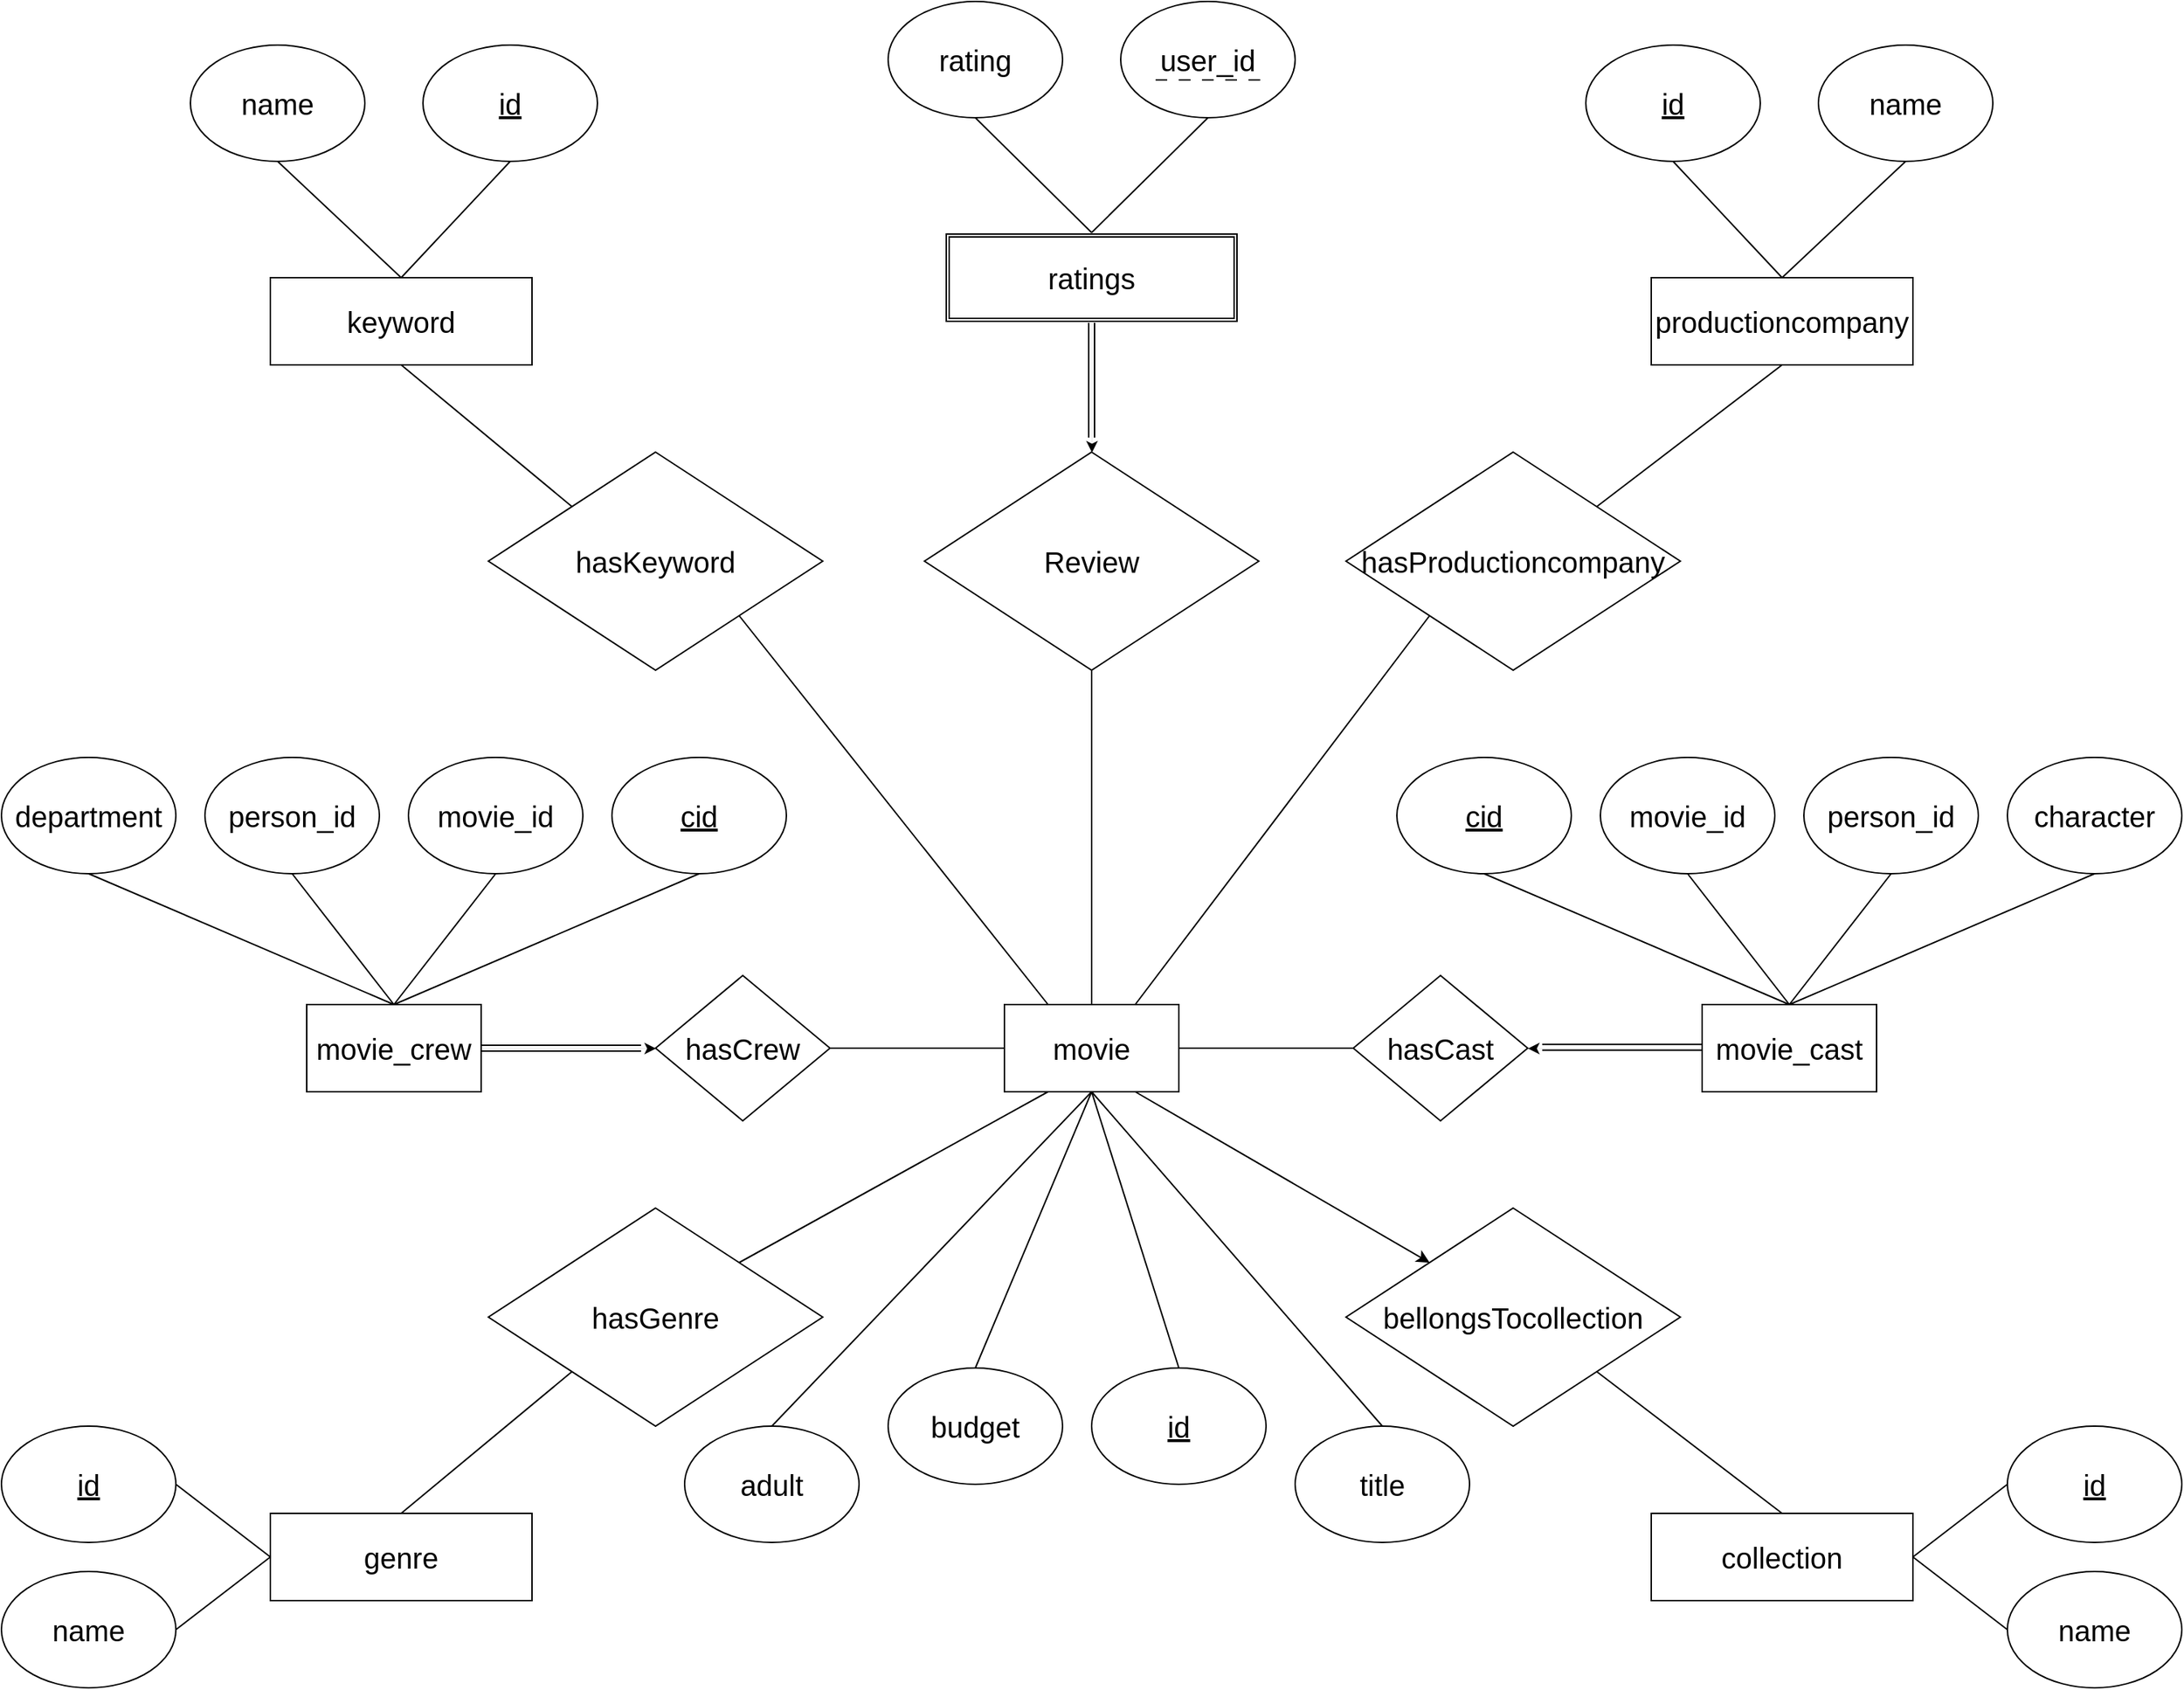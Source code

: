 <mxfile version="24.2.5" type="device">
  <diagram name="Page-1" id="fWnYfipDaCioYMNku1Gn">
    <mxGraphModel dx="-300" dy="1616" grid="1" gridSize="10" guides="1" tooltips="1" connect="1" arrows="1" fold="1" page="0" pageScale="1" pageWidth="850" pageHeight="1100" math="0" shadow="0">
      <root>
        <mxCell id="0" />
        <mxCell id="1" parent="0" />
        <mxCell id="kypGd0WmLNfPFhzGnKB_-1" value="movie" style="rounded=0;whiteSpace=wrap;html=1;fontSize=20;" parent="1" vertex="1">
          <mxGeometry x="3190" y="620" width="120" height="60" as="geometry" />
        </mxCell>
        <mxCell id="kypGd0WmLNfPFhzGnKB_-2" value="adult" style="ellipse;whiteSpace=wrap;html=1;fontSize=20;" parent="1" vertex="1">
          <mxGeometry x="2970" y="910" width="120" height="80" as="geometry" />
        </mxCell>
        <mxCell id="kypGd0WmLNfPFhzGnKB_-3" value="budget" style="ellipse;whiteSpace=wrap;html=1;fontSize=20;" parent="1" vertex="1">
          <mxGeometry x="3110" y="870" width="120" height="80" as="geometry" />
        </mxCell>
        <mxCell id="kypGd0WmLNfPFhzGnKB_-4" value="&lt;u&gt;id&lt;/u&gt;" style="ellipse;whiteSpace=wrap;html=1;fontSize=20;" parent="1" vertex="1">
          <mxGeometry x="3250" y="870" width="120" height="80" as="geometry" />
        </mxCell>
        <mxCell id="kypGd0WmLNfPFhzGnKB_-5" value="title" style="ellipse;whiteSpace=wrap;html=1;fontSize=20;" parent="1" vertex="1">
          <mxGeometry x="3390" y="910" width="120" height="80" as="geometry" />
        </mxCell>
        <mxCell id="kypGd0WmLNfPFhzGnKB_-6" value="" style="endArrow=none;html=1;rounded=0;entryX=0.5;entryY=0;entryDx=0;entryDy=0;" parent="1" target="kypGd0WmLNfPFhzGnKB_-2" edge="1">
          <mxGeometry width="50" height="50" relative="1" as="geometry">
            <mxPoint x="3250" y="680" as="sourcePoint" />
            <mxPoint x="3270" y="620" as="targetPoint" />
          </mxGeometry>
        </mxCell>
        <mxCell id="kypGd0WmLNfPFhzGnKB_-7" value="" style="endArrow=none;html=1;rounded=0;entryX=0.5;entryY=0;entryDx=0;entryDy=0;" parent="1" target="kypGd0WmLNfPFhzGnKB_-3" edge="1">
          <mxGeometry width="50" height="50" relative="1" as="geometry">
            <mxPoint x="3250" y="680" as="sourcePoint" />
            <mxPoint x="3062" y="528" as="targetPoint" />
          </mxGeometry>
        </mxCell>
        <mxCell id="kypGd0WmLNfPFhzGnKB_-8" value="" style="endArrow=none;html=1;rounded=0;entryX=0.5;entryY=0;entryDx=0;entryDy=0;" parent="1" target="kypGd0WmLNfPFhzGnKB_-4" edge="1">
          <mxGeometry width="50" height="50" relative="1" as="geometry">
            <mxPoint x="3250" y="680" as="sourcePoint" />
            <mxPoint x="3300" y="920" as="targetPoint" />
          </mxGeometry>
        </mxCell>
        <mxCell id="kypGd0WmLNfPFhzGnKB_-9" value="" style="endArrow=none;html=1;rounded=0;entryX=0.5;entryY=0;entryDx=0;entryDy=0;exitX=0.5;exitY=1;exitDx=0;exitDy=0;" parent="1" source="kypGd0WmLNfPFhzGnKB_-1" target="kypGd0WmLNfPFhzGnKB_-5" edge="1">
          <mxGeometry width="50" height="50" relative="1" as="geometry">
            <mxPoint x="3270" y="630" as="sourcePoint" />
            <mxPoint x="3200" y="550" as="targetPoint" />
          </mxGeometry>
        </mxCell>
        <mxCell id="kypGd0WmLNfPFhzGnKB_-10" value="hasCast" style="rhombus;whiteSpace=wrap;html=1;fontSize=20;" parent="1" vertex="1">
          <mxGeometry x="3430" y="600" width="120" height="100" as="geometry" />
        </mxCell>
        <mxCell id="kypGd0WmLNfPFhzGnKB_-11" value="hasCrew" style="rhombus;whiteSpace=wrap;html=1;fontSize=20;" parent="1" vertex="1">
          <mxGeometry x="2950" y="600" width="120" height="100" as="geometry" />
        </mxCell>
        <mxCell id="kypGd0WmLNfPFhzGnKB_-12" value="" style="endArrow=none;html=1;rounded=0;exitX=1;exitY=0.5;exitDx=0;exitDy=0;entryX=0;entryY=0.5;entryDx=0;entryDy=0;" parent="1" source="kypGd0WmLNfPFhzGnKB_-11" target="kypGd0WmLNfPFhzGnKB_-1" edge="1">
          <mxGeometry width="50" height="50" relative="1" as="geometry">
            <mxPoint x="3180" y="670" as="sourcePoint" />
            <mxPoint x="3230" y="620" as="targetPoint" />
          </mxGeometry>
        </mxCell>
        <mxCell id="kypGd0WmLNfPFhzGnKB_-13" value="" style="endArrow=none;html=1;rounded=0;entryX=0;entryY=0.5;entryDx=0;entryDy=0;exitX=1;exitY=0.5;exitDx=0;exitDy=0;" parent="1" source="kypGd0WmLNfPFhzGnKB_-1" target="kypGd0WmLNfPFhzGnKB_-10" edge="1">
          <mxGeometry width="50" height="50" relative="1" as="geometry">
            <mxPoint x="3340" y="640" as="sourcePoint" />
            <mxPoint x="3530" y="650" as="targetPoint" />
          </mxGeometry>
        </mxCell>
        <mxCell id="kypGd0WmLNfPFhzGnKB_-15" value="movie_cast" style="rounded=0;whiteSpace=wrap;html=1;fontSize=20;" parent="1" vertex="1">
          <mxGeometry x="3670" y="620" width="120" height="60" as="geometry" />
        </mxCell>
        <mxCell id="kypGd0WmLNfPFhzGnKB_-16" value="&lt;div&gt;movie_crew&lt;/div&gt;" style="rounded=0;whiteSpace=wrap;html=1;fontSize=20;" parent="1" vertex="1">
          <mxGeometry x="2710" y="620" width="120" height="60" as="geometry" />
        </mxCell>
        <mxCell id="kypGd0WmLNfPFhzGnKB_-18" value="&lt;u&gt;cid&lt;/u&gt;" style="ellipse;whiteSpace=wrap;html=1;fontSize=20;" parent="1" vertex="1">
          <mxGeometry x="3460" y="450" width="120" height="80" as="geometry" />
        </mxCell>
        <mxCell id="kypGd0WmLNfPFhzGnKB_-19" value="movie_id" style="ellipse;whiteSpace=wrap;html=1;fontSize=20;" parent="1" vertex="1">
          <mxGeometry x="3600" y="450" width="120" height="80" as="geometry" />
        </mxCell>
        <mxCell id="kypGd0WmLNfPFhzGnKB_-20" value="person_id" style="ellipse;whiteSpace=wrap;html=1;fontSize=20;" parent="1" vertex="1">
          <mxGeometry x="3740" y="450" width="120" height="80" as="geometry" />
        </mxCell>
        <mxCell id="kypGd0WmLNfPFhzGnKB_-21" value="person_id" style="ellipse;whiteSpace=wrap;html=1;fontSize=20;" parent="1" vertex="1">
          <mxGeometry x="2640" y="450" width="120" height="80" as="geometry" />
        </mxCell>
        <mxCell id="kypGd0WmLNfPFhzGnKB_-22" value="movie_id" style="ellipse;whiteSpace=wrap;html=1;fontSize=20;" parent="1" vertex="1">
          <mxGeometry x="2780" y="450" width="120" height="80" as="geometry" />
        </mxCell>
        <mxCell id="kypGd0WmLNfPFhzGnKB_-23" value="&lt;u&gt;cid&lt;/u&gt;" style="ellipse;whiteSpace=wrap;html=1;fontSize=20;" parent="1" vertex="1">
          <mxGeometry x="2920" y="450" width="120" height="80" as="geometry" />
        </mxCell>
        <mxCell id="kypGd0WmLNfPFhzGnKB_-24" value="character" style="ellipse;whiteSpace=wrap;html=1;fontSize=20;" parent="1" vertex="1">
          <mxGeometry x="3880" y="450" width="120" height="80" as="geometry" />
        </mxCell>
        <mxCell id="kypGd0WmLNfPFhzGnKB_-25" value="department" style="ellipse;whiteSpace=wrap;html=1;fontSize=20;" parent="1" vertex="1">
          <mxGeometry x="2500" y="450" width="120" height="80" as="geometry" />
        </mxCell>
        <mxCell id="kypGd0WmLNfPFhzGnKB_-26" value="" style="endArrow=none;html=1;rounded=0;entryX=0.5;entryY=1;entryDx=0;entryDy=0;exitX=0.5;exitY=0;exitDx=0;exitDy=0;" parent="1" source="kypGd0WmLNfPFhzGnKB_-16" target="kypGd0WmLNfPFhzGnKB_-23" edge="1">
          <mxGeometry width="50" height="50" relative="1" as="geometry">
            <mxPoint x="2910" y="630" as="sourcePoint" />
            <mxPoint x="2960" y="580" as="targetPoint" />
          </mxGeometry>
        </mxCell>
        <mxCell id="kypGd0WmLNfPFhzGnKB_-28" value="" style="endArrow=none;html=1;rounded=0;entryX=0.5;entryY=1;entryDx=0;entryDy=0;exitX=0.5;exitY=0;exitDx=0;exitDy=0;" parent="1" source="kypGd0WmLNfPFhzGnKB_-16" target="kypGd0WmLNfPFhzGnKB_-21" edge="1">
          <mxGeometry width="50" height="50" relative="1" as="geometry">
            <mxPoint x="2910" y="630" as="sourcePoint" />
            <mxPoint x="2960" y="580" as="targetPoint" />
          </mxGeometry>
        </mxCell>
        <mxCell id="kypGd0WmLNfPFhzGnKB_-29" value="" style="endArrow=none;html=1;rounded=0;entryX=0.5;entryY=1;entryDx=0;entryDy=0;exitX=0.5;exitY=0;exitDx=0;exitDy=0;" parent="1" source="kypGd0WmLNfPFhzGnKB_-16" target="kypGd0WmLNfPFhzGnKB_-22" edge="1">
          <mxGeometry width="50" height="50" relative="1" as="geometry">
            <mxPoint x="2790" y="640" as="sourcePoint" />
            <mxPoint x="2880" y="550" as="targetPoint" />
          </mxGeometry>
        </mxCell>
        <mxCell id="kypGd0WmLNfPFhzGnKB_-31" value="" style="endArrow=none;html=1;rounded=0;entryX=0.5;entryY=1;entryDx=0;entryDy=0;exitX=0.5;exitY=0;exitDx=0;exitDy=0;" parent="1" source="kypGd0WmLNfPFhzGnKB_-15" target="kypGd0WmLNfPFhzGnKB_-20" edge="1">
          <mxGeometry width="50" height="50" relative="1" as="geometry">
            <mxPoint x="3730" y="620" as="sourcePoint" />
            <mxPoint x="4070" y="540" as="targetPoint" />
          </mxGeometry>
        </mxCell>
        <mxCell id="kypGd0WmLNfPFhzGnKB_-32" value="" style="endArrow=none;html=1;rounded=0;entryX=0.5;entryY=1;entryDx=0;entryDy=0;exitX=0.5;exitY=0;exitDx=0;exitDy=0;" parent="1" source="kypGd0WmLNfPFhzGnKB_-15" target="kypGd0WmLNfPFhzGnKB_-19" edge="1">
          <mxGeometry width="50" height="50" relative="1" as="geometry">
            <mxPoint x="3740" y="630" as="sourcePoint" />
            <mxPoint x="3930" y="540" as="targetPoint" />
          </mxGeometry>
        </mxCell>
        <mxCell id="kypGd0WmLNfPFhzGnKB_-33" value="" style="endArrow=none;html=1;rounded=0;entryX=0.5;entryY=1;entryDx=0;entryDy=0;exitX=0.5;exitY=0;exitDx=0;exitDy=0;" parent="1" source="kypGd0WmLNfPFhzGnKB_-15" target="kypGd0WmLNfPFhzGnKB_-18" edge="1">
          <mxGeometry width="50" height="50" relative="1" as="geometry">
            <mxPoint x="3750" y="640" as="sourcePoint" />
            <mxPoint x="3940" y="550" as="targetPoint" />
          </mxGeometry>
        </mxCell>
        <mxCell id="kypGd0WmLNfPFhzGnKB_-34" value="collection" style="rounded=0;whiteSpace=wrap;html=1;fontSize=20;" parent="1" vertex="1">
          <mxGeometry x="3635" y="970" width="180" height="60" as="geometry" />
        </mxCell>
        <mxCell id="kypGd0WmLNfPFhzGnKB_-35" value="name" style="ellipse;whiteSpace=wrap;html=1;fontSize=20;" parent="1" vertex="1">
          <mxGeometry x="3880" y="1010" width="120" height="80" as="geometry" />
        </mxCell>
        <mxCell id="kypGd0WmLNfPFhzGnKB_-36" value="&lt;u&gt;id&lt;/u&gt;" style="ellipse;whiteSpace=wrap;html=1;fontSize=20;" parent="1" vertex="1">
          <mxGeometry x="3880" y="910" width="120" height="80" as="geometry" />
        </mxCell>
        <mxCell id="kypGd0WmLNfPFhzGnKB_-37" value="" style="endArrow=none;html=1;rounded=0;entryX=0;entryY=0.5;entryDx=0;entryDy=0;exitX=1;exitY=0.5;exitDx=0;exitDy=0;" parent="1" source="kypGd0WmLNfPFhzGnKB_-34" target="kypGd0WmLNfPFhzGnKB_-36" edge="1">
          <mxGeometry width="50" height="50" relative="1" as="geometry">
            <mxPoint x="4205" y="1080" as="sourcePoint" />
            <mxPoint x="4295" y="1000" as="targetPoint" />
          </mxGeometry>
        </mxCell>
        <mxCell id="kypGd0WmLNfPFhzGnKB_-38" value="" style="endArrow=none;html=1;rounded=0;entryX=0;entryY=0.5;entryDx=0;entryDy=0;exitX=1;exitY=0.5;exitDx=0;exitDy=0;" parent="1" source="kypGd0WmLNfPFhzGnKB_-34" target="kypGd0WmLNfPFhzGnKB_-35" edge="1">
          <mxGeometry width="50" height="50" relative="1" as="geometry">
            <mxPoint x="4205" y="1080" as="sourcePoint" />
            <mxPoint x="4305" y="1010" as="targetPoint" />
          </mxGeometry>
        </mxCell>
        <mxCell id="kypGd0WmLNfPFhzGnKB_-44" value="bellongsTocollection" style="rhombus;whiteSpace=wrap;html=1;fontSize=20;" parent="1" vertex="1">
          <mxGeometry x="3425" y="760" width="230" height="150" as="geometry" />
        </mxCell>
        <mxCell id="kypGd0WmLNfPFhzGnKB_-45" value="" style="endArrow=none;html=1;rounded=0;entryX=0.5;entryY=0;entryDx=0;entryDy=0;exitX=1;exitY=1;exitDx=0;exitDy=0;" parent="1" source="kypGd0WmLNfPFhzGnKB_-44" target="kypGd0WmLNfPFhzGnKB_-34" edge="1">
          <mxGeometry width="50" height="50" relative="1" as="geometry">
            <mxPoint x="3500" y="990" as="sourcePoint" />
            <mxPoint x="4120" y="1050" as="targetPoint" />
          </mxGeometry>
        </mxCell>
        <mxCell id="kypGd0WmLNfPFhzGnKB_-47" value="" style="endArrow=classic;html=1;rounded=0;exitX=0.75;exitY=1;exitDx=0;exitDy=0;entryX=0;entryY=0;entryDx=0;entryDy=0;" parent="1" source="kypGd0WmLNfPFhzGnKB_-1" target="kypGd0WmLNfPFhzGnKB_-44" edge="1">
          <mxGeometry width="50" height="50" relative="1" as="geometry">
            <mxPoint x="3910" y="840" as="sourcePoint" />
            <mxPoint x="3560" y="860" as="targetPoint" />
          </mxGeometry>
        </mxCell>
        <mxCell id="kypGd0WmLNfPFhzGnKB_-48" value="genre" style="rounded=0;whiteSpace=wrap;html=1;fontSize=20;flipH=1;flipV=1;" parent="1" vertex="1">
          <mxGeometry x="2685" y="970" width="180" height="60" as="geometry" />
        </mxCell>
        <mxCell id="kypGd0WmLNfPFhzGnKB_-49" value="name" style="ellipse;whiteSpace=wrap;html=1;fontSize=20;flipH=1;flipV=1;" parent="1" vertex="1">
          <mxGeometry x="2500" y="1010" width="120" height="80" as="geometry" />
        </mxCell>
        <mxCell id="kypGd0WmLNfPFhzGnKB_-50" value="&lt;u&gt;id&lt;/u&gt;" style="ellipse;whiteSpace=wrap;html=1;fontSize=20;flipH=1;flipV=1;" parent="1" vertex="1">
          <mxGeometry x="2500" y="910" width="120" height="80" as="geometry" />
        </mxCell>
        <mxCell id="kypGd0WmLNfPFhzGnKB_-51" value="" style="endArrow=none;html=1;rounded=0;entryX=1;entryY=0.5;entryDx=0;entryDy=0;exitX=0;exitY=0.5;exitDx=0;exitDy=0;" parent="1" source="kypGd0WmLNfPFhzGnKB_-48" target="kypGd0WmLNfPFhzGnKB_-50" edge="1">
          <mxGeometry width="50" height="50" relative="1" as="geometry">
            <mxPoint x="2765" y="910" as="sourcePoint" />
            <mxPoint x="2855" y="990" as="targetPoint" />
          </mxGeometry>
        </mxCell>
        <mxCell id="kypGd0WmLNfPFhzGnKB_-52" value="" style="endArrow=none;html=1;rounded=0;entryX=1;entryY=0.5;entryDx=0;entryDy=0;exitX=0;exitY=0.5;exitDx=0;exitDy=0;" parent="1" source="kypGd0WmLNfPFhzGnKB_-48" target="kypGd0WmLNfPFhzGnKB_-49" edge="1">
          <mxGeometry width="50" height="50" relative="1" as="geometry">
            <mxPoint x="2765" y="1030" as="sourcePoint" />
            <mxPoint x="2865" y="1100" as="targetPoint" />
          </mxGeometry>
        </mxCell>
        <mxCell id="kypGd0WmLNfPFhzGnKB_-61" value="" style="endArrow=none;html=1;rounded=0;entryX=0.25;entryY=1;entryDx=0;entryDy=0;exitX=1;exitY=0;exitDx=0;exitDy=0;" parent="1" source="kypGd0WmLNfPFhzGnKB_-105" target="kypGd0WmLNfPFhzGnKB_-1" edge="1">
          <mxGeometry width="50" height="50" relative="1" as="geometry">
            <mxPoint x="3070" y="820" as="sourcePoint" />
            <mxPoint x="3090" y="850" as="targetPoint" />
          </mxGeometry>
        </mxCell>
        <mxCell id="kypGd0WmLNfPFhzGnKB_-91" value="" style="endArrow=none;html=1;rounded=0;entryX=1;entryY=1;entryDx=0;entryDy=0;exitX=0.25;exitY=0;exitDx=0;exitDy=0;" parent="1" source="kypGd0WmLNfPFhzGnKB_-1" target="kypGd0WmLNfPFhzGnKB_-147" edge="1">
          <mxGeometry width="50" height="50" relative="1" as="geometry">
            <mxPoint x="3060" y="350" as="sourcePoint" />
            <mxPoint x="3140" y="365" as="targetPoint" />
          </mxGeometry>
        </mxCell>
        <mxCell id="kypGd0WmLNfPFhzGnKB_-105" value="hasGenre" style="rhombus;whiteSpace=wrap;html=1;fontSize=20;" parent="1" vertex="1">
          <mxGeometry x="2835" y="760" width="230" height="150" as="geometry" />
        </mxCell>
        <mxCell id="kypGd0WmLNfPFhzGnKB_-179" value="rating" style="ellipse;whiteSpace=wrap;html=1;fontSize=20;flipH=1;flipV=1;" parent="1" vertex="1">
          <mxGeometry x="3110" y="-70" width="120" height="80" as="geometry" />
        </mxCell>
        <mxCell id="kypGd0WmLNfPFhzGnKB_-182" value="" style="endArrow=none;html=1;rounded=0;entryX=0.5;entryY=1;entryDx=0;entryDy=0;exitX=0.5;exitY=0;exitDx=0;exitDy=0;" parent="1" source="gU6FFrFlSQDx7aGuGjih-10" target="kypGd0WmLNfPFhzGnKB_-179" edge="1">
          <mxGeometry width="50" height="50" relative="1" as="geometry">
            <mxPoint x="3250" y="90" as="sourcePoint" />
            <mxPoint x="3190" y="20" as="targetPoint" />
          </mxGeometry>
        </mxCell>
        <mxCell id="kypGd0WmLNfPFhzGnKB_-183" value="user_id" style="ellipse;whiteSpace=wrap;html=1;fontSize=20;flipH=1;flipV=1;" parent="1" vertex="1">
          <mxGeometry x="3270" y="-70" width="120" height="80" as="geometry" />
        </mxCell>
        <mxCell id="kypGd0WmLNfPFhzGnKB_-184" value="" style="endArrow=none;html=1;rounded=0;entryX=0.5;entryY=1;entryDx=0;entryDy=0;exitX=0.5;exitY=0;exitDx=0;exitDy=0;" parent="1" source="gU6FFrFlSQDx7aGuGjih-10" target="kypGd0WmLNfPFhzGnKB_-183" edge="1">
          <mxGeometry width="50" height="50" relative="1" as="geometry">
            <mxPoint x="3250" y="90" as="sourcePoint" />
            <mxPoint x="3330" y="20" as="targetPoint" />
          </mxGeometry>
        </mxCell>
        <mxCell id="kypGd0WmLNfPFhzGnKB_-128" value="productioncompany" style="rounded=0;whiteSpace=wrap;html=1;fontSize=20;" parent="1" vertex="1">
          <mxGeometry x="3635" y="120" width="180" height="60" as="geometry" />
        </mxCell>
        <mxCell id="kypGd0WmLNfPFhzGnKB_-129" value="&lt;u&gt;id&lt;/u&gt;" style="ellipse;whiteSpace=wrap;html=1;fontSize=20;" parent="1" vertex="1">
          <mxGeometry x="3590" y="-40" width="120" height="80" as="geometry" />
        </mxCell>
        <mxCell id="kypGd0WmLNfPFhzGnKB_-130" value="name" style="ellipse;whiteSpace=wrap;html=1;fontSize=20;" parent="1" vertex="1">
          <mxGeometry x="3750" y="-40" width="120" height="80" as="geometry" />
        </mxCell>
        <mxCell id="kypGd0WmLNfPFhzGnKB_-137" value="hasProductioncompany" style="rhombus;whiteSpace=wrap;html=1;fontSize=20;" parent="1" vertex="1">
          <mxGeometry x="3425" y="240" width="230" height="150" as="geometry" />
        </mxCell>
        <mxCell id="kypGd0WmLNfPFhzGnKB_-138" value="" style="endArrow=none;html=1;rounded=0;entryX=0.5;entryY=1;entryDx=0;entryDy=0;exitX=1;exitY=0;exitDx=0;exitDy=0;" parent="1" source="kypGd0WmLNfPFhzGnKB_-137" target="kypGd0WmLNfPFhzGnKB_-128" edge="1">
          <mxGeometry width="50" height="50" relative="1" as="geometry">
            <mxPoint x="3495" y="160" as="sourcePoint" />
            <mxPoint x="4115" y="100" as="targetPoint" />
          </mxGeometry>
        </mxCell>
        <mxCell id="kypGd0WmLNfPFhzGnKB_-139" value="keyword" style="rounded=0;whiteSpace=wrap;html=1;fontSize=20;flipH=1;flipV=1;" parent="1" vertex="1">
          <mxGeometry x="2685" y="120" width="180" height="60" as="geometry" />
        </mxCell>
        <mxCell id="kypGd0WmLNfPFhzGnKB_-140" value="&lt;u&gt;id&lt;/u&gt;" style="ellipse;whiteSpace=wrap;html=1;fontSize=20;flipH=1;flipV=1;" parent="1" vertex="1">
          <mxGeometry x="2790" y="-40" width="120" height="80" as="geometry" />
        </mxCell>
        <mxCell id="kypGd0WmLNfPFhzGnKB_-141" value="name" style="ellipse;whiteSpace=wrap;html=1;fontSize=20;flipH=1;flipV=1;" parent="1" vertex="1">
          <mxGeometry x="2630" y="-40" width="120" height="80" as="geometry" />
        </mxCell>
        <mxCell id="kypGd0WmLNfPFhzGnKB_-147" value="hasKeyword" style="rhombus;whiteSpace=wrap;html=1;fontSize=20;" parent="1" vertex="1">
          <mxGeometry x="2835" y="240" width="230" height="150" as="geometry" />
        </mxCell>
        <mxCell id="kypGd0WmLNfPFhzGnKB_-190" value="Review" style="rhombus;whiteSpace=wrap;html=1;fontSize=20;" parent="1" vertex="1">
          <mxGeometry x="3135" y="240" width="230" height="150" as="geometry" />
        </mxCell>
        <mxCell id="kypGd0WmLNfPFhzGnKB_-193" value="" style="endArrow=none;html=1;rounded=0;entryX=0.5;entryY=1;entryDx=0;entryDy=0;exitX=0.5;exitY=0;exitDx=0;exitDy=0;" parent="1" source="kypGd0WmLNfPFhzGnKB_-16" target="kypGd0WmLNfPFhzGnKB_-25" edge="1">
          <mxGeometry width="50" height="50" relative="1" as="geometry">
            <mxPoint x="2770" y="620" as="sourcePoint" />
            <mxPoint x="2560" y="530" as="targetPoint" />
          </mxGeometry>
        </mxCell>
        <mxCell id="kypGd0WmLNfPFhzGnKB_-195" value="" style="endArrow=none;html=1;rounded=0;exitX=0.5;exitY=0;exitDx=0;exitDy=0;entryX=0.5;entryY=1;entryDx=0;entryDy=0;" parent="1" source="kypGd0WmLNfPFhzGnKB_-15" target="kypGd0WmLNfPFhzGnKB_-24" edge="1">
          <mxGeometry width="50" height="50" relative="1" as="geometry">
            <mxPoint x="3780" y="590" as="sourcePoint" />
            <mxPoint x="3940" y="550" as="targetPoint" />
          </mxGeometry>
        </mxCell>
        <mxCell id="kypGd0WmLNfPFhzGnKB_-204" value="" style="endArrow=none;html=1;rounded=0;entryX=0.5;entryY=1;entryDx=0;entryDy=0;exitX=0;exitY=0;exitDx=0;exitDy=0;" parent="1" source="kypGd0WmLNfPFhzGnKB_-147" target="kypGd0WmLNfPFhzGnKB_-139" edge="1">
          <mxGeometry width="50" height="50" relative="1" as="geometry">
            <mxPoint x="2890.0" y="278.0" as="sourcePoint" />
            <mxPoint x="2818.0" y="140.0" as="targetPoint" />
          </mxGeometry>
        </mxCell>
        <mxCell id="kypGd0WmLNfPFhzGnKB_-211" value="" style="endArrow=none;html=1;rounded=0;entryX=0;entryY=1;entryDx=0;entryDy=0;exitX=0.5;exitY=0;exitDx=0;exitDy=0;" parent="1" source="kypGd0WmLNfPFhzGnKB_-48" target="kypGd0WmLNfPFhzGnKB_-105" edge="1">
          <mxGeometry width="50" height="50" relative="1" as="geometry">
            <mxPoint x="2820" y="1008" as="sourcePoint" />
            <mxPoint x="2892" y="870" as="targetPoint" />
          </mxGeometry>
        </mxCell>
        <mxCell id="kypGd0WmLNfPFhzGnKB_-223" value="" style="endArrow=none;html=1;rounded=0;entryX=0.5;entryY=0;entryDx=0;entryDy=0;exitX=0.5;exitY=1;exitDx=0;exitDy=0;" parent="1" source="kypGd0WmLNfPFhzGnKB_-190" target="kypGd0WmLNfPFhzGnKB_-1" edge="1">
          <mxGeometry width="50" height="50" relative="1" as="geometry">
            <mxPoint x="3260" y="250" as="sourcePoint" />
            <mxPoint x="3260" y="160" as="targetPoint" />
          </mxGeometry>
        </mxCell>
        <mxCell id="gU6FFrFlSQDx7aGuGjih-2" value="" style="endArrow=none;html=1;rounded=0;entryX=0;entryY=1;entryDx=0;entryDy=0;exitX=0.75;exitY=0;exitDx=0;exitDy=0;" edge="1" parent="1" source="kypGd0WmLNfPFhzGnKB_-1" target="kypGd0WmLNfPFhzGnKB_-137">
          <mxGeometry width="50" height="50" relative="1" as="geometry">
            <mxPoint x="3270" y="620" as="sourcePoint" />
            <mxPoint x="3482" y="353" as="targetPoint" />
          </mxGeometry>
        </mxCell>
        <mxCell id="gU6FFrFlSQDx7aGuGjih-10" value="ratings" style="shape=ext;double=1;rounded=0;whiteSpace=wrap;html=1;strokeWidth=1;perimeterSpacing=1;arcSize=15;fontSize=20;" vertex="1" parent="1">
          <mxGeometry x="3150" y="90" width="200" height="60" as="geometry" />
        </mxCell>
        <mxCell id="gU6FFrFlSQDx7aGuGjih-17" value="" style="shape=link;html=1;rounded=0;fontSize=12;startSize=8;endSize=8;curved=1;exitX=1;exitY=0.5;exitDx=0;exitDy=0;" edge="1" parent="1" source="kypGd0WmLNfPFhzGnKB_-16">
          <mxGeometry width="100" relative="1" as="geometry">
            <mxPoint x="3000" y="760" as="sourcePoint" />
            <mxPoint x="2940" y="650" as="targetPoint" />
          </mxGeometry>
        </mxCell>
        <mxCell id="gU6FFrFlSQDx7aGuGjih-18" value="" style="endArrow=classic;html=1;rounded=0;fontSize=12;startSize=8;endSize=8;curved=1;entryX=0;entryY=0.5;entryDx=0;entryDy=0;exitX=1;exitY=0.5;exitDx=0;exitDy=0;strokeWidth=0;" edge="1" parent="1" source="kypGd0WmLNfPFhzGnKB_-16" target="kypGd0WmLNfPFhzGnKB_-11">
          <mxGeometry width="50" height="50" relative="1" as="geometry">
            <mxPoint x="3030" y="790" as="sourcePoint" />
            <mxPoint x="3080" y="740" as="targetPoint" />
          </mxGeometry>
        </mxCell>
        <mxCell id="gU6FFrFlSQDx7aGuGjih-19" value="" style="shape=link;html=1;rounded=0;fontSize=12;startSize=8;endSize=8;curved=1;exitX=1;exitY=0.5;exitDx=0;exitDy=0;" edge="1" parent="1">
          <mxGeometry width="100" relative="1" as="geometry">
            <mxPoint x="3670" y="649.409" as="sourcePoint" />
            <mxPoint x="3560" y="649.409" as="targetPoint" />
          </mxGeometry>
        </mxCell>
        <mxCell id="gU6FFrFlSQDx7aGuGjih-20" value="" style="endArrow=classic;html=1;rounded=0;fontSize=12;startSize=8;endSize=8;curved=1;exitX=0;exitY=0.5;exitDx=0;exitDy=0;strokeWidth=0;entryX=1;entryY=0.5;entryDx=0;entryDy=0;" edge="1" parent="1" source="kypGd0WmLNfPFhzGnKB_-15" target="kypGd0WmLNfPFhzGnKB_-10">
          <mxGeometry width="50" height="50" relative="1" as="geometry">
            <mxPoint x="3670" y="649.409" as="sourcePoint" />
            <mxPoint x="3560" y="630" as="targetPoint" />
          </mxGeometry>
        </mxCell>
        <mxCell id="gU6FFrFlSQDx7aGuGjih-21" value="" style="shape=link;html=1;rounded=0;fontSize=12;startSize=8;endSize=8;curved=1;entryX=0.5;entryY=1;entryDx=0;entryDy=0;" edge="1" parent="1" target="gU6FFrFlSQDx7aGuGjih-10">
          <mxGeometry width="100" relative="1" as="geometry">
            <mxPoint x="3250" y="230" as="sourcePoint" />
            <mxPoint x="3245" y="190" as="targetPoint" />
          </mxGeometry>
        </mxCell>
        <mxCell id="gU6FFrFlSQDx7aGuGjih-22" value="" style="endArrow=classic;html=1;rounded=0;fontSize=12;startSize=8;endSize=8;curved=1;entryX=0.5;entryY=0;entryDx=0;entryDy=0;exitX=0.5;exitY=1;exitDx=0;exitDy=0;strokeWidth=0;" edge="1" parent="1" source="gU6FFrFlSQDx7aGuGjih-10" target="kypGd0WmLNfPFhzGnKB_-190">
          <mxGeometry width="50" height="50" relative="1" as="geometry">
            <mxPoint x="3080" y="190" as="sourcePoint" />
            <mxPoint x="3200" y="190" as="targetPoint" />
          </mxGeometry>
        </mxCell>
        <mxCell id="gU6FFrFlSQDx7aGuGjih-23" value="" style="endArrow=none;html=1;rounded=0;fontSize=12;startSize=8;endSize=8;curved=1;dashed=1;dashPattern=8 8;" edge="1" parent="1">
          <mxGeometry width="50" height="50" relative="1" as="geometry">
            <mxPoint x="3294" y="-16" as="sourcePoint" />
            <mxPoint x="3370" y="-16" as="targetPoint" />
          </mxGeometry>
        </mxCell>
        <mxCell id="gU6FFrFlSQDx7aGuGjih-25" value="" style="endArrow=none;html=1;rounded=0;entryX=0.5;entryY=1;entryDx=0;entryDy=0;exitX=0.5;exitY=0;exitDx=0;exitDy=0;" edge="1" parent="1" source="kypGd0WmLNfPFhzGnKB_-128" target="kypGd0WmLNfPFhzGnKB_-129">
          <mxGeometry width="50" height="50" relative="1" as="geometry">
            <mxPoint x="3730" y="119" as="sourcePoint" />
            <mxPoint x="3650" y="40" as="targetPoint" />
          </mxGeometry>
        </mxCell>
        <mxCell id="gU6FFrFlSQDx7aGuGjih-26" value="" style="endArrow=none;html=1;rounded=0;entryX=0.5;entryY=1;entryDx=0;entryDy=0;exitX=0.5;exitY=0;exitDx=0;exitDy=0;" edge="1" parent="1" source="kypGd0WmLNfPFhzGnKB_-128" target="kypGd0WmLNfPFhzGnKB_-130">
          <mxGeometry width="50" height="50" relative="1" as="geometry">
            <mxPoint x="3730" y="119" as="sourcePoint" />
            <mxPoint x="3810" y="40" as="targetPoint" />
          </mxGeometry>
        </mxCell>
        <mxCell id="gU6FFrFlSQDx7aGuGjih-39" value="" style="endArrow=none;html=1;rounded=0;entryX=0.5;entryY=1;entryDx=0;entryDy=0;exitX=0.5;exitY=0;exitDx=0;exitDy=0;" edge="1" parent="1" source="kypGd0WmLNfPFhzGnKB_-139" target="kypGd0WmLNfPFhzGnKB_-141">
          <mxGeometry width="50" height="50" relative="1" as="geometry">
            <mxPoint x="2770" y="120" as="sourcePoint" />
            <mxPoint x="2695" y="40" as="targetPoint" />
          </mxGeometry>
        </mxCell>
        <mxCell id="gU6FFrFlSQDx7aGuGjih-40" value="" style="endArrow=none;html=1;rounded=0;entryX=0.5;entryY=1;entryDx=0;entryDy=0;exitX=0.5;exitY=0;exitDx=0;exitDy=0;" edge="1" parent="1" source="kypGd0WmLNfPFhzGnKB_-139" target="kypGd0WmLNfPFhzGnKB_-140">
          <mxGeometry width="50" height="50" relative="1" as="geometry">
            <mxPoint x="2770" y="120" as="sourcePoint" />
            <mxPoint x="2855" y="40" as="targetPoint" />
          </mxGeometry>
        </mxCell>
      </root>
    </mxGraphModel>
  </diagram>
</mxfile>
